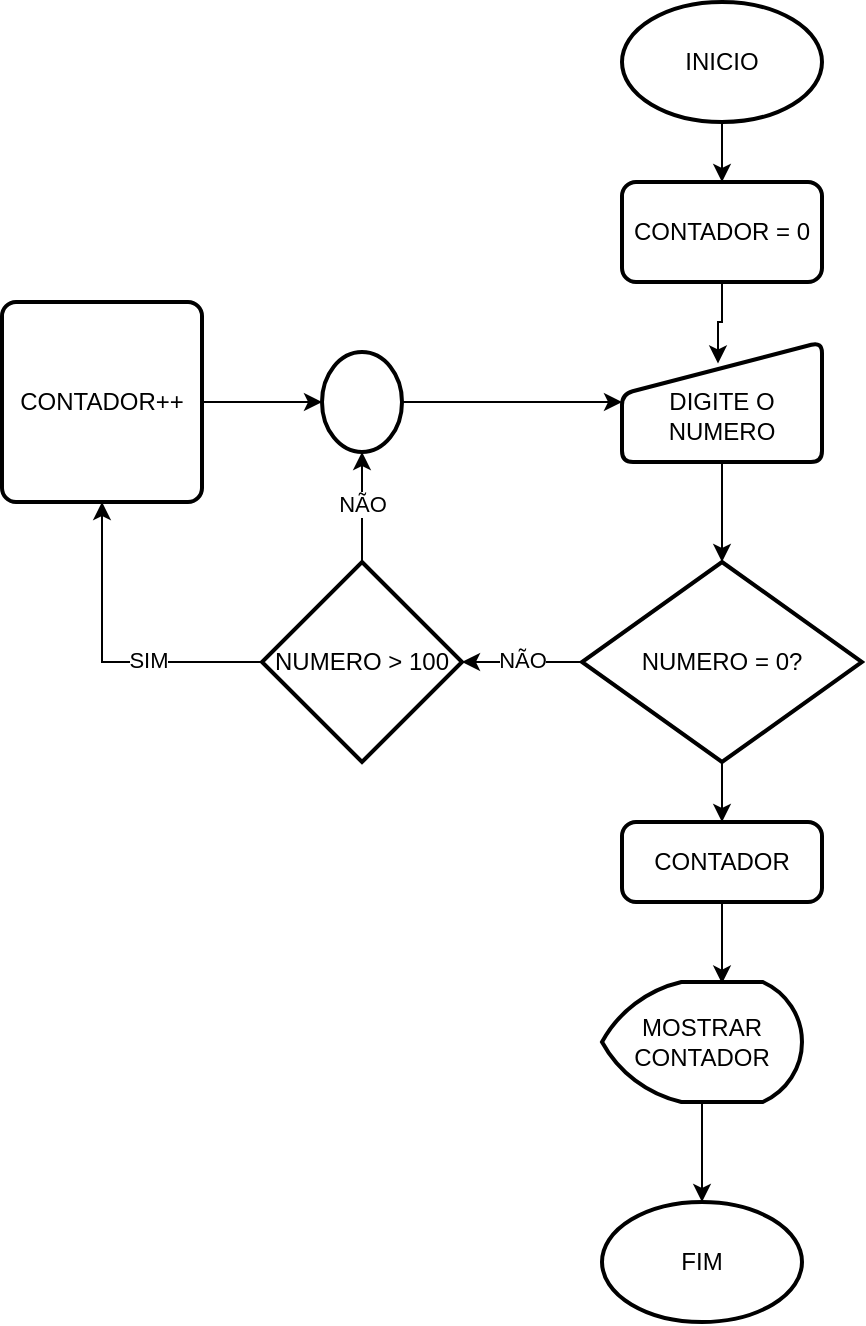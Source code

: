 <mxfile version="26.0.10">
  <diagram name="Página-1" id="fkfWjF8f_n5SCSgqcNdi">
    <mxGraphModel dx="954" dy="560" grid="1" gridSize="10" guides="1" tooltips="1" connect="1" arrows="1" fold="1" page="1" pageScale="1" pageWidth="827" pageHeight="1169" math="0" shadow="0">
      <root>
        <mxCell id="0" />
        <mxCell id="1" parent="0" />
        <mxCell id="YwOuFS9aDKvga2tmZalb-6" style="edgeStyle=orthogonalEdgeStyle;rounded=0;orthogonalLoop=1;jettySize=auto;html=1;exitX=0.5;exitY=1;exitDx=0;exitDy=0;exitPerimeter=0;entryX=0.5;entryY=0;entryDx=0;entryDy=0;" parent="1" source="YwOuFS9aDKvga2tmZalb-1" target="YwOuFS9aDKvga2tmZalb-5" edge="1">
          <mxGeometry relative="1" as="geometry" />
        </mxCell>
        <mxCell id="YwOuFS9aDKvga2tmZalb-1" value="INICIO" style="strokeWidth=2;html=1;shape=mxgraph.flowchart.start_1;whiteSpace=wrap;" parent="1" vertex="1">
          <mxGeometry x="350" y="10" width="100" height="60" as="geometry" />
        </mxCell>
        <mxCell id="YwOuFS9aDKvga2tmZalb-2" value="FIM" style="strokeWidth=2;html=1;shape=mxgraph.flowchart.start_1;whiteSpace=wrap;" parent="1" vertex="1">
          <mxGeometry x="340" y="610" width="100" height="60" as="geometry" />
        </mxCell>
        <mxCell id="nmPM6VpdJbRWVpburDDm-2" style="edgeStyle=orthogonalEdgeStyle;rounded=0;orthogonalLoop=1;jettySize=auto;html=1;exitX=0.5;exitY=1;exitDx=0;exitDy=0;exitPerimeter=0;entryX=0.5;entryY=0;entryDx=0;entryDy=0;" edge="1" parent="1" source="YwOuFS9aDKvga2tmZalb-4" target="nmPM6VpdJbRWVpburDDm-1">
          <mxGeometry relative="1" as="geometry" />
        </mxCell>
        <mxCell id="YwOuFS9aDKvga2tmZalb-4" value="&lt;div style=&quot;text-align: left;&quot;&gt;&lt;span style=&quot;text-align: center;&quot;&gt;NUMERO = 0?&lt;/span&gt;&lt;/div&gt;" style="strokeWidth=2;html=1;shape=mxgraph.flowchart.decision;whiteSpace=wrap;" parent="1" vertex="1">
          <mxGeometry x="330" y="290" width="140" height="100" as="geometry" />
        </mxCell>
        <mxCell id="YwOuFS9aDKvga2tmZalb-5" value="CONTADOR = 0" style="rounded=1;whiteSpace=wrap;html=1;absoluteArcSize=1;arcSize=14;strokeWidth=2;" parent="1" vertex="1">
          <mxGeometry x="350" y="100" width="100" height="50" as="geometry" />
        </mxCell>
        <mxCell id="YwOuFS9aDKvga2tmZalb-7" value="&lt;div&gt;&lt;br&gt;&lt;/div&gt;&lt;div&gt;DIGITE O NUMERO&lt;/div&gt;" style="html=1;strokeWidth=2;shape=manualInput;whiteSpace=wrap;rounded=1;size=26;arcSize=11;" parent="1" vertex="1">
          <mxGeometry x="350" y="180" width="100" height="60" as="geometry" />
        </mxCell>
        <mxCell id="YwOuFS9aDKvga2tmZalb-8" style="edgeStyle=orthogonalEdgeStyle;rounded=0;orthogonalLoop=1;jettySize=auto;html=1;exitX=0.5;exitY=1;exitDx=0;exitDy=0;entryX=0.48;entryY=0.179;entryDx=0;entryDy=0;entryPerimeter=0;" parent="1" source="YwOuFS9aDKvga2tmZalb-5" target="YwOuFS9aDKvga2tmZalb-7" edge="1">
          <mxGeometry relative="1" as="geometry" />
        </mxCell>
        <mxCell id="YwOuFS9aDKvga2tmZalb-9" style="edgeStyle=orthogonalEdgeStyle;rounded=0;orthogonalLoop=1;jettySize=auto;html=1;exitX=0.5;exitY=1;exitDx=0;exitDy=0;entryX=0.5;entryY=0;entryDx=0;entryDy=0;entryPerimeter=0;" parent="1" source="YwOuFS9aDKvga2tmZalb-7" target="YwOuFS9aDKvga2tmZalb-4" edge="1">
          <mxGeometry relative="1" as="geometry" />
        </mxCell>
        <mxCell id="YwOuFS9aDKvga2tmZalb-14" value="CONTADOR++" style="rounded=1;whiteSpace=wrap;html=1;absoluteArcSize=1;arcSize=14;strokeWidth=2;" parent="1" vertex="1">
          <mxGeometry x="40" y="160" width="100" height="100" as="geometry" />
        </mxCell>
        <mxCell id="YwOuFS9aDKvga2tmZalb-23" style="edgeStyle=orthogonalEdgeStyle;rounded=0;orthogonalLoop=1;jettySize=auto;html=1;exitX=0;exitY=0.5;exitDx=0;exitDy=0;exitPerimeter=0;entryX=0.5;entryY=1;entryDx=0;entryDy=0;" parent="1" source="YwOuFS9aDKvga2tmZalb-19" target="YwOuFS9aDKvga2tmZalb-14" edge="1">
          <mxGeometry relative="1" as="geometry" />
        </mxCell>
        <mxCell id="YwOuFS9aDKvga2tmZalb-24" value="SIM" style="edgeLabel;html=1;align=center;verticalAlign=middle;resizable=0;points=[];" parent="YwOuFS9aDKvga2tmZalb-23" vertex="1" connectable="0">
          <mxGeometry x="-0.287" y="-1" relative="1" as="geometry">
            <mxPoint as="offset" />
          </mxGeometry>
        </mxCell>
        <mxCell id="YwOuFS9aDKvga2tmZalb-19" value="NUMERO &amp;gt; 100" style="strokeWidth=2;html=1;shape=mxgraph.flowchart.decision;whiteSpace=wrap;" parent="1" vertex="1">
          <mxGeometry x="170" y="290" width="100" height="100" as="geometry" />
        </mxCell>
        <mxCell id="YwOuFS9aDKvga2tmZalb-20" style="edgeStyle=orthogonalEdgeStyle;rounded=0;orthogonalLoop=1;jettySize=auto;html=1;exitX=0;exitY=0.5;exitDx=0;exitDy=0;exitPerimeter=0;entryX=1;entryY=0.5;entryDx=0;entryDy=0;entryPerimeter=0;" parent="1" source="YwOuFS9aDKvga2tmZalb-4" target="YwOuFS9aDKvga2tmZalb-19" edge="1">
          <mxGeometry relative="1" as="geometry" />
        </mxCell>
        <mxCell id="YwOuFS9aDKvga2tmZalb-21" value="NÃO" style="edgeLabel;html=1;align=center;verticalAlign=middle;resizable=0;points=[];" parent="YwOuFS9aDKvga2tmZalb-20" vertex="1" connectable="0">
          <mxGeometry y="-1" relative="1" as="geometry">
            <mxPoint as="offset" />
          </mxGeometry>
        </mxCell>
        <mxCell id="YwOuFS9aDKvga2tmZalb-30" style="edgeStyle=orthogonalEdgeStyle;rounded=0;orthogonalLoop=1;jettySize=auto;html=1;exitX=1;exitY=0.5;exitDx=0;exitDy=0;exitPerimeter=0;entryX=0;entryY=0.5;entryDx=0;entryDy=0;" parent="1" source="YwOuFS9aDKvga2tmZalb-25" target="YwOuFS9aDKvga2tmZalb-7" edge="1">
          <mxGeometry relative="1" as="geometry" />
        </mxCell>
        <mxCell id="YwOuFS9aDKvga2tmZalb-25" value="" style="strokeWidth=2;html=1;shape=mxgraph.flowchart.start_2;whiteSpace=wrap;" parent="1" vertex="1">
          <mxGeometry x="200" y="185" width="40" height="50" as="geometry" />
        </mxCell>
        <mxCell id="YwOuFS9aDKvga2tmZalb-27" style="edgeStyle=orthogonalEdgeStyle;rounded=0;orthogonalLoop=1;jettySize=auto;html=1;exitX=1;exitY=0.5;exitDx=0;exitDy=0;entryX=0;entryY=0.5;entryDx=0;entryDy=0;entryPerimeter=0;" parent="1" source="YwOuFS9aDKvga2tmZalb-14" target="YwOuFS9aDKvga2tmZalb-25" edge="1">
          <mxGeometry relative="1" as="geometry" />
        </mxCell>
        <mxCell id="YwOuFS9aDKvga2tmZalb-28" style="edgeStyle=orthogonalEdgeStyle;rounded=0;orthogonalLoop=1;jettySize=auto;html=1;exitX=0.5;exitY=0;exitDx=0;exitDy=0;exitPerimeter=0;entryX=0.5;entryY=1;entryDx=0;entryDy=0;entryPerimeter=0;" parent="1" source="YwOuFS9aDKvga2tmZalb-19" target="YwOuFS9aDKvga2tmZalb-25" edge="1">
          <mxGeometry relative="1" as="geometry" />
        </mxCell>
        <mxCell id="YwOuFS9aDKvga2tmZalb-29" value="NÃO" style="edgeLabel;html=1;align=center;verticalAlign=middle;resizable=0;points=[];" parent="YwOuFS9aDKvga2tmZalb-28" vertex="1" connectable="0">
          <mxGeometry x="0.054" relative="1" as="geometry">
            <mxPoint as="offset" />
          </mxGeometry>
        </mxCell>
        <mxCell id="YwOuFS9aDKvga2tmZalb-32" value="MOSTRAR CONTADOR" style="strokeWidth=2;html=1;shape=mxgraph.flowchart.display;whiteSpace=wrap;" parent="1" vertex="1">
          <mxGeometry x="340" y="500" width="100" height="60" as="geometry" />
        </mxCell>
        <mxCell id="nmPM6VpdJbRWVpburDDm-1" value="CONTADOR" style="rounded=1;whiteSpace=wrap;html=1;absoluteArcSize=1;arcSize=14;strokeWidth=2;" vertex="1" parent="1">
          <mxGeometry x="350" y="420" width="100" height="40" as="geometry" />
        </mxCell>
        <mxCell id="nmPM6VpdJbRWVpburDDm-3" style="edgeStyle=orthogonalEdgeStyle;rounded=0;orthogonalLoop=1;jettySize=auto;html=1;exitX=0.5;exitY=1;exitDx=0;exitDy=0;entryX=0.6;entryY=0.013;entryDx=0;entryDy=0;entryPerimeter=0;" edge="1" parent="1" source="nmPM6VpdJbRWVpburDDm-1" target="YwOuFS9aDKvga2tmZalb-32">
          <mxGeometry relative="1" as="geometry" />
        </mxCell>
        <mxCell id="nmPM6VpdJbRWVpburDDm-4" style="edgeStyle=orthogonalEdgeStyle;rounded=0;orthogonalLoop=1;jettySize=auto;html=1;exitX=0.5;exitY=1;exitDx=0;exitDy=0;exitPerimeter=0;entryX=0.5;entryY=0;entryDx=0;entryDy=0;entryPerimeter=0;" edge="1" parent="1" source="YwOuFS9aDKvga2tmZalb-32" target="YwOuFS9aDKvga2tmZalb-2">
          <mxGeometry relative="1" as="geometry" />
        </mxCell>
      </root>
    </mxGraphModel>
  </diagram>
</mxfile>
